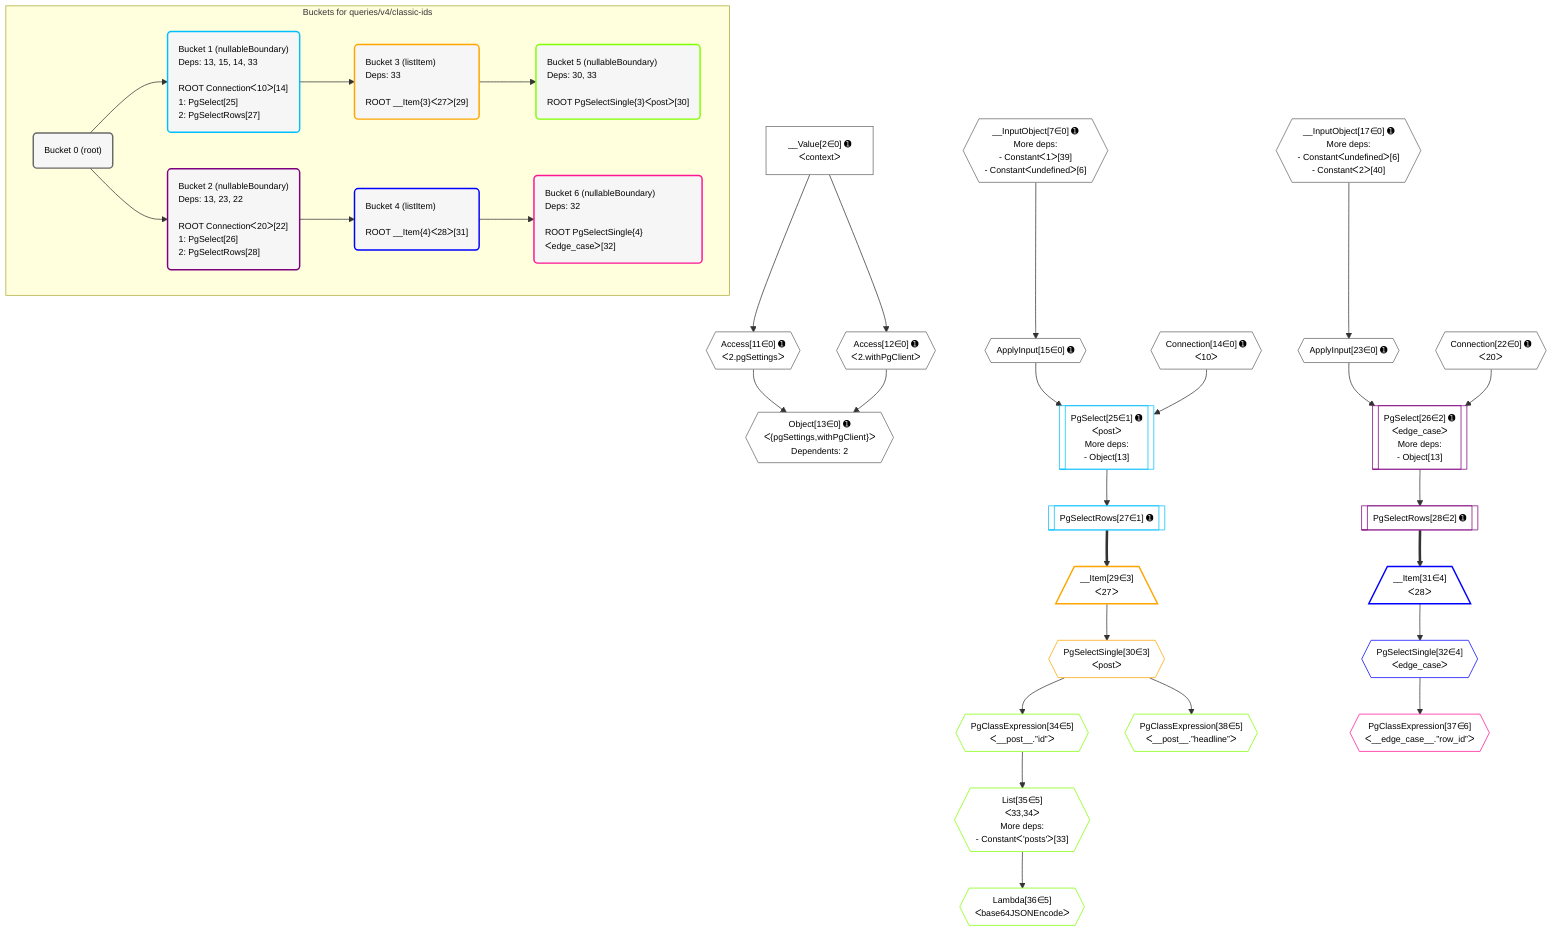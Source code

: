 %%{init: {'themeVariables': { 'fontSize': '12px'}}}%%
graph TD
    classDef path fill:#eee,stroke:#000,color:#000
    classDef plan fill:#fff,stroke-width:1px,color:#000
    classDef itemplan fill:#fff,stroke-width:2px,color:#000
    classDef unbatchedplan fill:#dff,stroke-width:1px,color:#000
    classDef sideeffectplan fill:#fcc,stroke-width:2px,color:#000
    classDef bucket fill:#f6f6f6,color:#000,stroke-width:2px,text-align:left

    subgraph "Buckets for queries/v4/classic-ids"
    Bucket0("Bucket 0 (root)"):::bucket
    Bucket1("Bucket 1 (nullableBoundary)<br />Deps: 13, 15, 14, 33<br /><br />ROOT Connectionᐸ10ᐳ[14]<br />1: PgSelect[25]<br />2: PgSelectRows[27]"):::bucket
    Bucket2("Bucket 2 (nullableBoundary)<br />Deps: 13, 23, 22<br /><br />ROOT Connectionᐸ20ᐳ[22]<br />1: PgSelect[26]<br />2: PgSelectRows[28]"):::bucket
    Bucket3("Bucket 3 (listItem)<br />Deps: 33<br /><br />ROOT __Item{3}ᐸ27ᐳ[29]"):::bucket
    Bucket4("Bucket 4 (listItem)<br /><br />ROOT __Item{4}ᐸ28ᐳ[31]"):::bucket
    Bucket5("Bucket 5 (nullableBoundary)<br />Deps: 30, 33<br /><br />ROOT PgSelectSingle{3}ᐸpostᐳ[30]"):::bucket
    Bucket6("Bucket 6 (nullableBoundary)<br />Deps: 32<br /><br />ROOT PgSelectSingle{4}ᐸedge_caseᐳ[32]"):::bucket
    end
    Bucket0 --> Bucket1 & Bucket2
    Bucket1 --> Bucket3
    Bucket2 --> Bucket4
    Bucket3 --> Bucket5
    Bucket4 --> Bucket6

    %% plan dependencies
    __InputObject7{{"__InputObject[7∈0] ➊<br />More deps:<br />- Constantᐸ1ᐳ[39]<br />- Constantᐸundefinedᐳ[6]"}}:::plan
    Object13{{"Object[13∈0] ➊<br />ᐸ{pgSettings,withPgClient}ᐳ<br />Dependents: 2"}}:::plan
    Access11{{"Access[11∈0] ➊<br />ᐸ2.pgSettingsᐳ"}}:::plan
    Access12{{"Access[12∈0] ➊<br />ᐸ2.withPgClientᐳ"}}:::plan
    Access11 & Access12 --> Object13
    __InputObject17{{"__InputObject[17∈0] ➊<br />More deps:<br />- Constantᐸundefinedᐳ[6]<br />- Constantᐸ2ᐳ[40]"}}:::plan
    __Value2["__Value[2∈0] ➊<br />ᐸcontextᐳ"]:::plan
    __Value2 --> Access11
    __Value2 --> Access12
    ApplyInput15{{"ApplyInput[15∈0] ➊"}}:::plan
    __InputObject7 --> ApplyInput15
    ApplyInput23{{"ApplyInput[23∈0] ➊"}}:::plan
    __InputObject17 --> ApplyInput23
    Connection14{{"Connection[14∈0] ➊<br />ᐸ10ᐳ"}}:::plan
    Connection22{{"Connection[22∈0] ➊<br />ᐸ20ᐳ"}}:::plan
    PgSelect25[["PgSelect[25∈1] ➊<br />ᐸpostᐳ<br />More deps:<br />- Object[13]"]]:::plan
    ApplyInput15 & Connection14 --> PgSelect25
    PgSelectRows27[["PgSelectRows[27∈1] ➊"]]:::plan
    PgSelect25 --> PgSelectRows27
    PgSelect26[["PgSelect[26∈2] ➊<br />ᐸedge_caseᐳ<br />More deps:<br />- Object[13]"]]:::plan
    ApplyInput23 & Connection22 --> PgSelect26
    PgSelectRows28[["PgSelectRows[28∈2] ➊"]]:::plan
    PgSelect26 --> PgSelectRows28
    __Item29[/"__Item[29∈3]<br />ᐸ27ᐳ"\]:::itemplan
    PgSelectRows27 ==> __Item29
    PgSelectSingle30{{"PgSelectSingle[30∈3]<br />ᐸpostᐳ"}}:::plan
    __Item29 --> PgSelectSingle30
    __Item31[/"__Item[31∈4]<br />ᐸ28ᐳ"\]:::itemplan
    PgSelectRows28 ==> __Item31
    PgSelectSingle32{{"PgSelectSingle[32∈4]<br />ᐸedge_caseᐳ"}}:::plan
    __Item31 --> PgSelectSingle32
    List35{{"List[35∈5]<br />ᐸ33,34ᐳ<br />More deps:<br />- Constantᐸ'posts'ᐳ[33]"}}:::plan
    PgClassExpression34{{"PgClassExpression[34∈5]<br />ᐸ__post__.”id”ᐳ"}}:::plan
    PgClassExpression34 --> List35
    PgSelectSingle30 --> PgClassExpression34
    Lambda36{{"Lambda[36∈5]<br />ᐸbase64JSONEncodeᐳ"}}:::plan
    List35 --> Lambda36
    PgClassExpression38{{"PgClassExpression[38∈5]<br />ᐸ__post__.”headline”ᐳ"}}:::plan
    PgSelectSingle30 --> PgClassExpression38
    PgClassExpression37{{"PgClassExpression[37∈6]<br />ᐸ__edge_case__.”row_id”ᐳ"}}:::plan
    PgSelectSingle32 --> PgClassExpression37

    %% define steps
    classDef bucket0 stroke:#696969
    class Bucket0,__Value2,__InputObject7,Access11,Access12,Object13,Connection14,ApplyInput15,__InputObject17,Connection22,ApplyInput23 bucket0
    classDef bucket1 stroke:#00bfff
    class Bucket1,PgSelect25,PgSelectRows27 bucket1
    classDef bucket2 stroke:#7f007f
    class Bucket2,PgSelect26,PgSelectRows28 bucket2
    classDef bucket3 stroke:#ffa500
    class Bucket3,__Item29,PgSelectSingle30 bucket3
    classDef bucket4 stroke:#0000ff
    class Bucket4,__Item31,PgSelectSingle32 bucket4
    classDef bucket5 stroke:#7fff00
    class Bucket5,PgClassExpression34,List35,Lambda36,PgClassExpression38 bucket5
    classDef bucket6 stroke:#ff1493
    class Bucket6,PgClassExpression37 bucket6